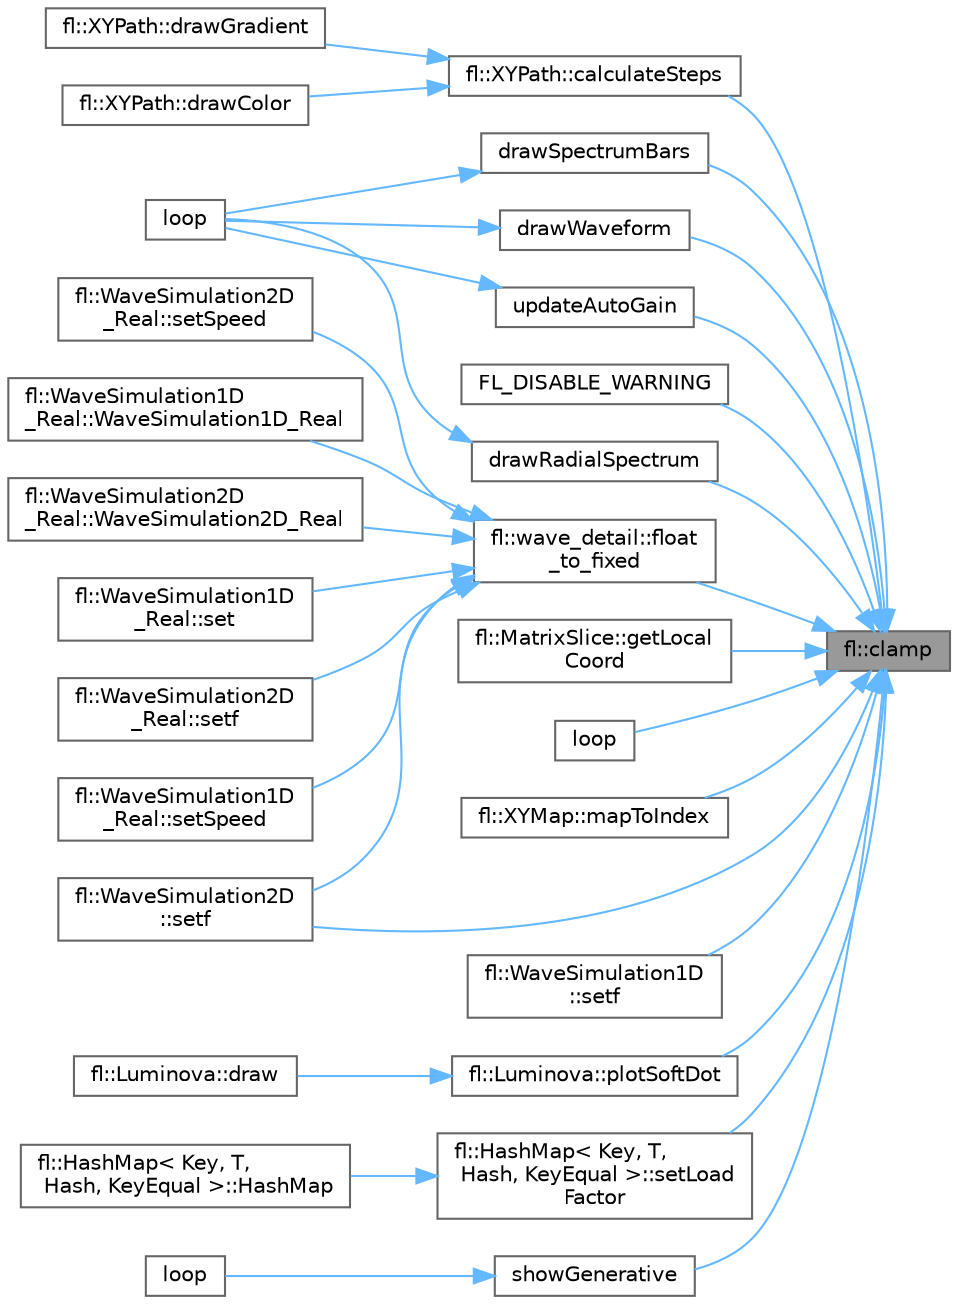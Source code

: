 digraph "fl::clamp"
{
 // INTERACTIVE_SVG=YES
 // LATEX_PDF_SIZE
  bgcolor="transparent";
  edge [fontname=Helvetica,fontsize=10,labelfontname=Helvetica,labelfontsize=10];
  node [fontname=Helvetica,fontsize=10,shape=box,height=0.2,width=0.4];
  rankdir="RL";
  Node1 [id="Node000001",label="fl::clamp",height=0.2,width=0.4,color="gray40", fillcolor="grey60", style="filled", fontcolor="black",tooltip=" "];
  Node1 -> Node2 [id="edge1_Node000001_Node000002",dir="back",color="steelblue1",style="solid",tooltip=" "];
  Node2 [id="Node000002",label="fl::XYPath::calculateSteps",height=0.2,width=0.4,color="grey40", fillcolor="white", style="filled",URL="$d9/df4/classfl_1_1_x_y_path_a165a207887957cdbab6f97715e90c46d.html#a165a207887957cdbab6f97715e90c46d",tooltip=" "];
  Node2 -> Node3 [id="edge2_Node000002_Node000003",dir="back",color="steelblue1",style="solid",tooltip=" "];
  Node3 [id="Node000003",label="fl::XYPath::drawColor",height=0.2,width=0.4,color="grey40", fillcolor="white", style="filled",URL="$d9/df4/classfl_1_1_x_y_path_a3b91d516f86c903e98af0c6478a1b877.html#a3b91d516f86c903e98af0c6478a1b877",tooltip=" "];
  Node2 -> Node4 [id="edge3_Node000002_Node000004",dir="back",color="steelblue1",style="solid",tooltip=" "];
  Node4 [id="Node000004",label="fl::XYPath::drawGradient",height=0.2,width=0.4,color="grey40", fillcolor="white", style="filled",URL="$d9/df4/classfl_1_1_x_y_path_ab6420f5f1c5186c30c2cb9d4e86219e5.html#ab6420f5f1c5186c30c2cb9d4e86219e5",tooltip=" "];
  Node1 -> Node5 [id="edge4_Node000001_Node000005",dir="back",color="steelblue1",style="solid",tooltip=" "];
  Node5 [id="Node000005",label="drawRadialSpectrum",height=0.2,width=0.4,color="grey40", fillcolor="white", style="filled",URL="$da/dc7/advanced_8h_a1cb66ba9db640f75ab7a41376a7ce3bb.html#a1cb66ba9db640f75ab7a41376a7ce3bb",tooltip=" "];
  Node5 -> Node6 [id="edge5_Node000005_Node000006",dir="back",color="steelblue1",style="solid",tooltip=" "];
  Node6 [id="Node000006",label="loop",height=0.2,width=0.4,color="grey40", fillcolor="white", style="filled",URL="$da/dc7/advanced_8h_afe461d27b9c48d5921c00d521181f12f.html#afe461d27b9c48d5921c00d521181f12f",tooltip=" "];
  Node1 -> Node7 [id="edge6_Node000001_Node000007",dir="back",color="steelblue1",style="solid",tooltip=" "];
  Node7 [id="Node000007",label="drawSpectrumBars",height=0.2,width=0.4,color="grey40", fillcolor="white", style="filled",URL="$da/dc7/advanced_8h_a7ebf00c71c3618212a09f31e43a347f6.html#a7ebf00c71c3618212a09f31e43a347f6",tooltip=" "];
  Node7 -> Node6 [id="edge7_Node000007_Node000006",dir="back",color="steelblue1",style="solid",tooltip=" "];
  Node1 -> Node8 [id="edge8_Node000001_Node000008",dir="back",color="steelblue1",style="solid",tooltip=" "];
  Node8 [id="Node000008",label="drawWaveform",height=0.2,width=0.4,color="grey40", fillcolor="white", style="filled",URL="$da/dc7/advanced_8h_a715d5587b1a493c350ae39b13e881463.html#a715d5587b1a493c350ae39b13e881463",tooltip=" "];
  Node8 -> Node6 [id="edge9_Node000008_Node000006",dir="back",color="steelblue1",style="solid",tooltip=" "];
  Node1 -> Node9 [id="edge10_Node000001_Node000009",dir="back",color="steelblue1",style="solid",tooltip=" "];
  Node9 [id="Node000009",label="FL_DISABLE_WARNING",height=0.2,width=0.4,color="grey40", fillcolor="white", style="filled",URL="$d1/d47/map__range_8h_ab82d1316ebed4c41fbfebfbbaca95d05.html#ab82d1316ebed4c41fbfebfbbaca95d05",tooltip=" "];
  Node1 -> Node10 [id="edge11_Node000001_Node000010",dir="back",color="steelblue1",style="solid",tooltip=" "];
  Node10 [id="Node000010",label="fl::wave_detail::float\l_to_fixed",height=0.2,width=0.4,color="grey40", fillcolor="white", style="filled",URL="$d9/d75/namespacefl_1_1wave__detail_a56eca07a74cb918e4002c1e7baa40a5d.html#a56eca07a74cb918e4002c1e7baa40a5d",tooltip=" "];
  Node10 -> Node11 [id="edge12_Node000010_Node000011",dir="back",color="steelblue1",style="solid",tooltip=" "];
  Node11 [id="Node000011",label="fl::WaveSimulation1D\l_Real::WaveSimulation1D_Real",height=0.2,width=0.4,color="grey40", fillcolor="white", style="filled",URL="$da/df9/classfl_1_1_wave_simulation1_d___real_a850a36aab9f5a785329c038f1b28a1a5.html#a850a36aab9f5a785329c038f1b28a1a5",tooltip=" "];
  Node10 -> Node12 [id="edge13_Node000010_Node000012",dir="back",color="steelblue1",style="solid",tooltip=" "];
  Node12 [id="Node000012",label="fl::WaveSimulation2D\l_Real::WaveSimulation2D_Real",height=0.2,width=0.4,color="grey40", fillcolor="white", style="filled",URL="$d5/d94/classfl_1_1_wave_simulation2_d___real_a70b3cad0ed07dd73c4944d86b2757ff5.html#a70b3cad0ed07dd73c4944d86b2757ff5",tooltip=" "];
  Node10 -> Node13 [id="edge14_Node000010_Node000013",dir="back",color="steelblue1",style="solid",tooltip=" "];
  Node13 [id="Node000013",label="fl::WaveSimulation1D\l_Real::set",height=0.2,width=0.4,color="grey40", fillcolor="white", style="filled",URL="$da/df9/classfl_1_1_wave_simulation1_d___real_a33ce49511c95b8f5d7c80d2ee7632359.html#a33ce49511c95b8f5d7c80d2ee7632359",tooltip=" "];
  Node10 -> Node14 [id="edge15_Node000010_Node000014",dir="back",color="steelblue1",style="solid",tooltip=" "];
  Node14 [id="Node000014",label="fl::WaveSimulation2D\l::setf",height=0.2,width=0.4,color="grey40", fillcolor="white", style="filled",URL="$da/d47/classfl_1_1_wave_simulation2_d_aa4fd9aeb5a37d30abfd62329c0ece018.html#aa4fd9aeb5a37d30abfd62329c0ece018",tooltip=" "];
  Node10 -> Node15 [id="edge16_Node000010_Node000015",dir="back",color="steelblue1",style="solid",tooltip=" "];
  Node15 [id="Node000015",label="fl::WaveSimulation2D\l_Real::setf",height=0.2,width=0.4,color="grey40", fillcolor="white", style="filled",URL="$d5/d94/classfl_1_1_wave_simulation2_d___real_a0f034ec0629ac9635431f6a378cdbf6a.html#a0f034ec0629ac9635431f6a378cdbf6a",tooltip=" "];
  Node10 -> Node16 [id="edge17_Node000010_Node000016",dir="back",color="steelblue1",style="solid",tooltip=" "];
  Node16 [id="Node000016",label="fl::WaveSimulation1D\l_Real::setSpeed",height=0.2,width=0.4,color="grey40", fillcolor="white", style="filled",URL="$da/df9/classfl_1_1_wave_simulation1_d___real_abb0ca604e383627374d21dd6e4e992df.html#abb0ca604e383627374d21dd6e4e992df",tooltip=" "];
  Node10 -> Node17 [id="edge18_Node000010_Node000017",dir="back",color="steelblue1",style="solid",tooltip=" "];
  Node17 [id="Node000017",label="fl::WaveSimulation2D\l_Real::setSpeed",height=0.2,width=0.4,color="grey40", fillcolor="white", style="filled",URL="$d5/d94/classfl_1_1_wave_simulation2_d___real_aa592c26e7f8d502ebf5626c3a7d38162.html#aa592c26e7f8d502ebf5626c3a7d38162",tooltip=" "];
  Node1 -> Node18 [id="edge19_Node000001_Node000018",dir="back",color="steelblue1",style="solid",tooltip=" "];
  Node18 [id="Node000018",label="fl::MatrixSlice::getLocal\lCoord",height=0.2,width=0.4,color="grey40", fillcolor="white", style="filled",URL="$d6/da3/classfl_1_1_matrix_slice_a00590dd1a97af5e5814127258eed3a82.html#a00590dd1a97af5e5814127258eed3a82",tooltip=" "];
  Node1 -> Node19 [id="edge20_Node000001_Node000019",dir="back",color="steelblue1",style="solid",tooltip=" "];
  Node19 [id="Node000019",label="loop",height=0.2,width=0.4,color="grey40", fillcolor="white", style="filled",URL="$db/d49/_audio_2simple_2simple_8h_afe461d27b9c48d5921c00d521181f12f.html#afe461d27b9c48d5921c00d521181f12f",tooltip=" "];
  Node1 -> Node20 [id="edge21_Node000001_Node000020",dir="back",color="steelblue1",style="solid",tooltip=" "];
  Node20 [id="Node000020",label="fl::XYMap::mapToIndex",height=0.2,width=0.4,color="grey40", fillcolor="white", style="filled",URL="$d0/dce/classfl_1_1_x_y_map_a997cfd7e24aa2eeb5a3650b84d9599ed.html#a997cfd7e24aa2eeb5a3650b84d9599ed",tooltip=" "];
  Node1 -> Node21 [id="edge22_Node000001_Node000021",dir="back",color="steelblue1",style="solid",tooltip=" "];
  Node21 [id="Node000021",label="fl::Luminova::plotSoftDot",height=0.2,width=0.4,color="grey40", fillcolor="white", style="filled",URL="$d4/df2/classfl_1_1_luminova_ad56e1fb05a37da30108c6ae338192d57.html#ad56e1fb05a37da30108c6ae338192d57",tooltip=" "];
  Node21 -> Node22 [id="edge23_Node000021_Node000022",dir="back",color="steelblue1",style="solid",tooltip=" "];
  Node22 [id="Node000022",label="fl::Luminova::draw",height=0.2,width=0.4,color="grey40", fillcolor="white", style="filled",URL="$d4/df2/classfl_1_1_luminova_aa775ddcb74da9d8ae057ac8e4c3c50cc.html#aa775ddcb74da9d8ae057ac8e4c3c50cc",tooltip=" "];
  Node1 -> Node23 [id="edge24_Node000001_Node000023",dir="back",color="steelblue1",style="solid",tooltip=" "];
  Node23 [id="Node000023",label="fl::WaveSimulation1D\l::setf",height=0.2,width=0.4,color="grey40", fillcolor="white", style="filled",URL="$d8/dc1/classfl_1_1_wave_simulation1_d_af3c987eb7a359d77e1e5e04983652899.html#af3c987eb7a359d77e1e5e04983652899",tooltip=" "];
  Node1 -> Node14 [id="edge25_Node000001_Node000014",dir="back",color="steelblue1",style="solid",tooltip=" "];
  Node1 -> Node24 [id="edge26_Node000001_Node000024",dir="back",color="steelblue1",style="solid",tooltip=" "];
  Node24 [id="Node000024",label="fl::HashMap\< Key, T,\l Hash, KeyEqual \>::setLoad\lFactor",height=0.2,width=0.4,color="grey40", fillcolor="white", style="filled",URL="$dc/de6/classfl_1_1_hash_map_ac84155b2b0dbce28892d31c1cb4ff078.html#ac84155b2b0dbce28892d31c1cb4ff078",tooltip=" "];
  Node24 -> Node25 [id="edge27_Node000024_Node000025",dir="back",color="steelblue1",style="solid",tooltip=" "];
  Node25 [id="Node000025",label="fl::HashMap\< Key, T,\l Hash, KeyEqual \>::HashMap",height=0.2,width=0.4,color="grey40", fillcolor="white", style="filled",URL="$dc/de6/classfl_1_1_hash_map_a9aa0c08924038f28c1951709a329aa38.html#a9aa0c08924038f28c1951709a329aa38",tooltip=" "];
  Node1 -> Node26 [id="edge28_Node000001_Node000026",dir="back",color="steelblue1",style="solid",tooltip=" "];
  Node26 [id="Node000026",label="showGenerative",height=0.2,width=0.4,color="grey40", fillcolor="white", style="filled",URL="$d7/da1/old_8h_a594263e8f2bd59f5de78b81eedf64471.html#a594263e8f2bd59f5de78b81eedf64471",tooltip=" "];
  Node26 -> Node27 [id="edge29_Node000026_Node000027",dir="back",color="steelblue1",style="solid",tooltip=" "];
  Node27 [id="Node000027",label="loop",height=0.2,width=0.4,color="grey40", fillcolor="white", style="filled",URL="$d7/da1/old_8h_afe461d27b9c48d5921c00d521181f12f.html#afe461d27b9c48d5921c00d521181f12f",tooltip=" "];
  Node1 -> Node28 [id="edge30_Node000001_Node000028",dir="back",color="steelblue1",style="solid",tooltip=" "];
  Node28 [id="Node000028",label="updateAutoGain",height=0.2,width=0.4,color="grey40", fillcolor="white", style="filled",URL="$da/dc7/advanced_8h_a669fa41e860b24902914d77946476084.html#a669fa41e860b24902914d77946476084",tooltip=" "];
  Node28 -> Node6 [id="edge31_Node000028_Node000006",dir="back",color="steelblue1",style="solid",tooltip=" "];
}
